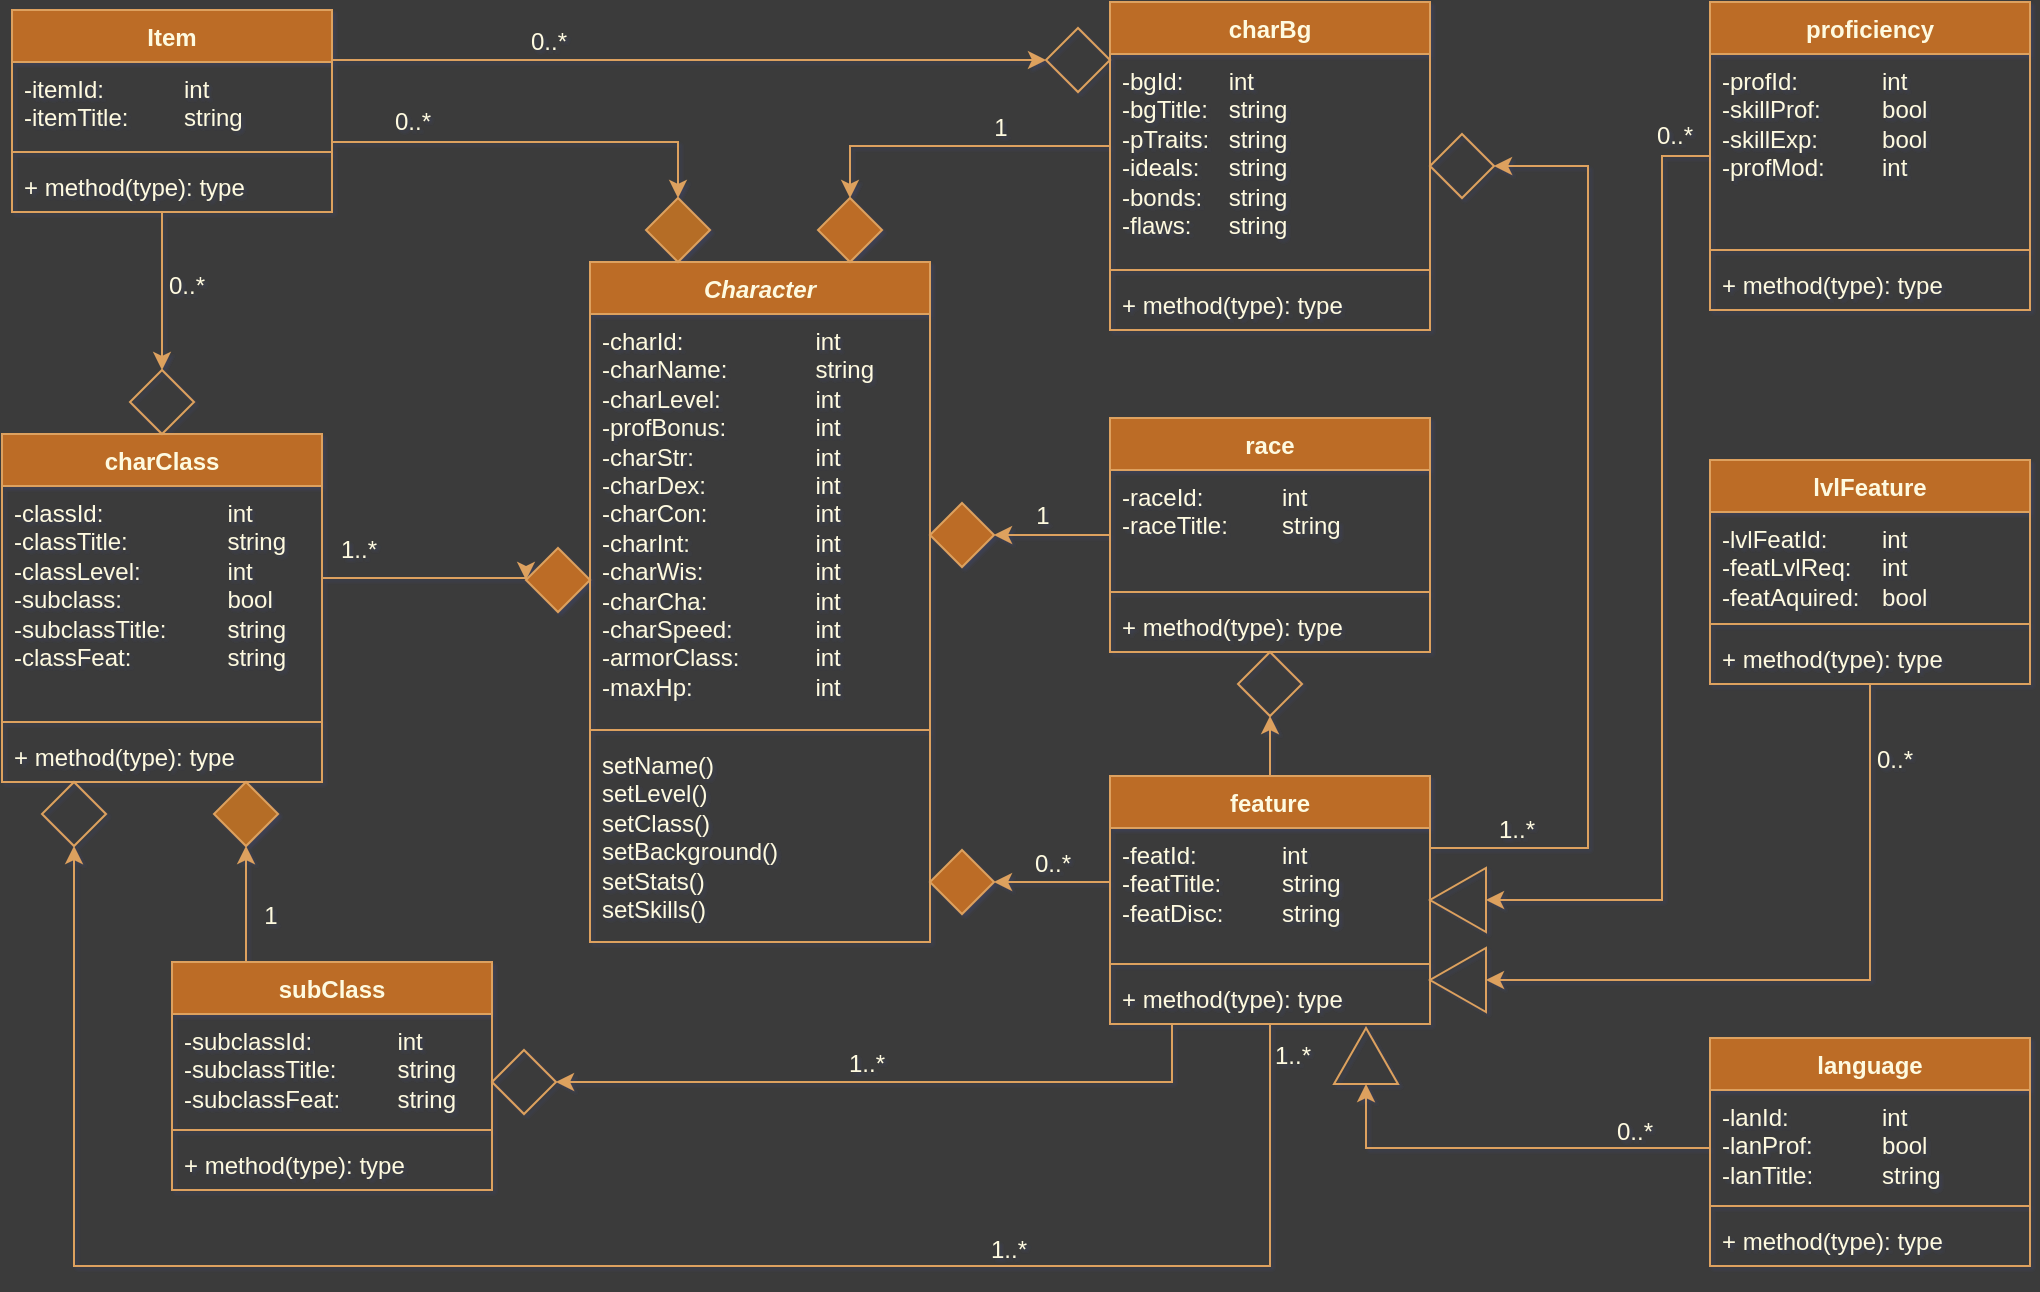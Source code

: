 <mxfile version="26.0.15">
  <diagram name="Page-1" id="5T4LR08-_2v-6wF-ndv2">
    <mxGraphModel dx="1687" dy="936" grid="0" gridSize="10" guides="1" tooltips="1" connect="1" arrows="1" fold="1" page="1" pageScale="1" pageWidth="1169" pageHeight="827" background="#3B3B3B" math="0" shadow="1">
      <root>
        <mxCell id="0" />
        <mxCell id="1" parent="0" />
        <mxCell id="wNNzniVIW1IJgF9MAe6T-1" value="&lt;i&gt;Character&lt;/i&gt;" style="swimlane;fontStyle=1;align=center;verticalAlign=top;childLayout=stackLayout;horizontal=1;startSize=26;horizontalStack=0;resizeParent=1;resizeParentMax=0;resizeLast=0;collapsible=1;marginBottom=0;whiteSpace=wrap;html=1;labelBackgroundColor=none;fillColor=#BC6C25;strokeColor=#DDA15E;fontColor=#FEFAE0;rounded=0;" parent="1" vertex="1">
          <mxGeometry x="372" y="228" width="170" height="340" as="geometry" />
        </mxCell>
        <mxCell id="wNNzniVIW1IJgF9MAe6T-2" value="&lt;div&gt;-charId: &lt;span style=&quot;white-space: pre;&quot;&gt;&#x9;&lt;/span&gt;&lt;span style=&quot;white-space: pre;&quot;&gt;&#x9;&lt;/span&gt;&lt;span style=&quot;white-space: pre;&quot;&gt;&#x9;&lt;/span&gt;int&lt;/div&gt;-charName: &lt;span style=&quot;white-space: pre;&quot;&gt;&#x9;&lt;span style=&quot;white-space: pre;&quot;&gt;&#x9;&lt;/span&gt;&lt;/span&gt;string&lt;div&gt;-charLevel: &lt;span style=&quot;white-space: pre;&quot;&gt;&#x9;&lt;span style=&quot;white-space: pre;&quot;&gt;&#x9;&lt;/span&gt;&lt;/span&gt;int&lt;/div&gt;&lt;div&gt;-profBonus: &lt;span style=&quot;white-space: pre;&quot;&gt;&#x9;&lt;/span&gt;&lt;span style=&quot;white-space: pre;&quot;&gt;&#x9;&lt;/span&gt;int&lt;/div&gt;&lt;div&gt;-charStr:&lt;span style=&quot;white-space: pre;&quot;&gt;&#x9;&lt;/span&gt;&lt;span style=&quot;white-space: pre;&quot;&gt;&#x9;&lt;/span&gt;&lt;span style=&quot;white-space: pre;&quot;&gt;&#x9;&lt;/span&gt;int&lt;/div&gt;&lt;div&gt;-charDex:&lt;span style=&quot;white-space: pre;&quot;&gt;&#x9;&lt;/span&gt;&lt;span style=&quot;white-space: pre;&quot;&gt;&#x9;&lt;/span&gt;int&lt;/div&gt;&lt;div&gt;-charCon: &lt;span style=&quot;white-space: pre;&quot;&gt;&#x9;&lt;/span&gt;&lt;span style=&quot;white-space: pre;&quot;&gt;&#x9;&lt;/span&gt;int&lt;/div&gt;&lt;div&gt;-charInt:&lt;span style=&quot;white-space: pre;&quot;&gt;&#x9;&lt;/span&gt;&lt;span style=&quot;white-space: pre;&quot;&gt;&#x9;&lt;/span&gt;&lt;span style=&quot;white-space: pre;&quot;&gt;&#x9;&lt;/span&gt;int&lt;/div&gt;&lt;div&gt;-charWis: &lt;span style=&quot;white-space: pre;&quot;&gt;&#x9;&lt;/span&gt;&lt;span style=&quot;white-space: pre;&quot;&gt;&#x9;&lt;/span&gt;int&lt;/div&gt;&lt;div&gt;-charCha: &lt;span style=&quot;white-space: pre;&quot;&gt;&#x9;&lt;span style=&quot;white-space: pre;&quot;&gt;&#x9;&lt;/span&gt;&lt;/span&gt;int&lt;/div&gt;&lt;div&gt;-charSpeed: &lt;span style=&quot;white-space: pre;&quot;&gt;&#x9;&lt;/span&gt;&lt;span style=&quot;white-space: pre;&quot;&gt;&#x9;&lt;/span&gt;int&lt;/div&gt;&lt;div&gt;-armorClass: &lt;span style=&quot;white-space: pre;&quot;&gt;&#x9;&lt;/span&gt;&lt;span style=&quot;white-space: pre;&quot;&gt;&#x9;&lt;/span&gt;int&lt;/div&gt;&lt;div&gt;-maxHp:&lt;span style=&quot;white-space: pre;&quot;&gt;&#x9;&lt;span style=&quot;white-space: pre;&quot;&gt;&#x9;&lt;/span&gt;&lt;span style=&quot;white-space: pre;&quot;&gt;&#x9;&lt;/span&gt;&lt;/span&gt;int&lt;/div&gt;&lt;div&gt;&lt;br&gt;&lt;/div&gt;" style="text;strokeColor=none;fillColor=none;align=left;verticalAlign=top;spacingLeft=4;spacingRight=4;overflow=hidden;rotatable=0;points=[[0,0.5],[1,0.5]];portConstraint=eastwest;whiteSpace=wrap;html=1;labelBackgroundColor=none;fontColor=#FEFAE0;rounded=0;" parent="wNNzniVIW1IJgF9MAe6T-1" vertex="1">
          <mxGeometry y="26" width="170" height="204" as="geometry" />
        </mxCell>
        <mxCell id="wNNzniVIW1IJgF9MAe6T-3" value="" style="line;strokeWidth=1;fillColor=none;align=left;verticalAlign=middle;spacingTop=-1;spacingLeft=3;spacingRight=3;rotatable=0;labelPosition=right;points=[];portConstraint=eastwest;strokeColor=#DDA15E;labelBackgroundColor=none;fontColor=#FEFAE0;rounded=0;" parent="wNNzniVIW1IJgF9MAe6T-1" vertex="1">
          <mxGeometry y="230" width="170" height="8" as="geometry" />
        </mxCell>
        <mxCell id="wNNzniVIW1IJgF9MAe6T-4" value="setName()&lt;div&gt;setLevel()&lt;/div&gt;&lt;div&gt;setClass()&lt;/div&gt;&lt;div&gt;setBackground()&lt;/div&gt;&lt;div&gt;setStats()&lt;/div&gt;&lt;div&gt;setSkills()&lt;/div&gt;" style="text;strokeColor=none;fillColor=none;align=left;verticalAlign=top;spacingLeft=4;spacingRight=4;overflow=hidden;rotatable=0;points=[[0,0.5],[1,0.5]];portConstraint=eastwest;whiteSpace=wrap;html=1;labelBackgroundColor=none;fontColor=#FEFAE0;rounded=0;" parent="wNNzniVIW1IJgF9MAe6T-1" vertex="1">
          <mxGeometry y="238" width="170" height="102" as="geometry" />
        </mxCell>
        <mxCell id="pwIgh78RLT45ATu5b9uP-119" style="edgeStyle=orthogonalEdgeStyle;rounded=0;orthogonalLoop=1;jettySize=auto;html=1;entryX=0.5;entryY=0;entryDx=0;entryDy=0;strokeColor=#DDA15E;fontColor=#FEFAE0;fillColor=#BC6C25;" edge="1" parent="1" source="wNNzniVIW1IJgF9MAe6T-18" target="pwIgh78RLT45ATu5b9uP-93">
          <mxGeometry relative="1" as="geometry">
            <Array as="points">
              <mxPoint x="502" y="170" />
            </Array>
          </mxGeometry>
        </mxCell>
        <mxCell id="wNNzniVIW1IJgF9MAe6T-18" value="charBg" style="swimlane;fontStyle=1;align=center;verticalAlign=top;childLayout=stackLayout;horizontal=1;startSize=26;horizontalStack=0;resizeParent=1;resizeParentMax=0;resizeLast=0;collapsible=1;marginBottom=0;whiteSpace=wrap;html=1;labelBackgroundColor=none;fillColor=#BC6C25;strokeColor=#DDA15E;fontColor=#FEFAE0;rounded=0;" parent="1" vertex="1">
          <mxGeometry x="632" y="98" width="160" height="164" as="geometry" />
        </mxCell>
        <mxCell id="wNNzniVIW1IJgF9MAe6T-19" value="-bgId:&lt;span style=&quot;white-space: pre;&quot;&gt;&#x9;&lt;/span&gt;int&lt;div&gt;-bgTitle:&lt;span style=&quot;white-space: pre;&quot;&gt;&#x9;&lt;/span&gt;string&lt;div&gt;-pTraits:&lt;span style=&quot;white-space: pre;&quot;&gt;&#x9;&lt;/span&gt;string&lt;/div&gt;&lt;div&gt;-ideals:&lt;span style=&quot;white-space: pre;&quot;&gt;&#x9;&lt;/span&gt;string&lt;/div&gt;&lt;div&gt;-bonds:&lt;span style=&quot;white-space: pre;&quot;&gt;&#x9;&lt;/span&gt;string&lt;/div&gt;&lt;div&gt;-flaws:&lt;span style=&quot;white-space: pre;&quot;&gt;&#x9;&lt;/span&gt;string&lt;/div&gt;&lt;/div&gt;" style="text;strokeColor=none;fillColor=none;align=left;verticalAlign=top;spacingLeft=4;spacingRight=4;overflow=hidden;rotatable=0;points=[[0,0.5],[1,0.5]];portConstraint=eastwest;whiteSpace=wrap;html=1;labelBackgroundColor=none;fontColor=#FEFAE0;rounded=0;" parent="wNNzniVIW1IJgF9MAe6T-18" vertex="1">
          <mxGeometry y="26" width="160" height="104" as="geometry" />
        </mxCell>
        <mxCell id="wNNzniVIW1IJgF9MAe6T-20" value="" style="line;strokeWidth=1;fillColor=none;align=left;verticalAlign=middle;spacingTop=-1;spacingLeft=3;spacingRight=3;rotatable=0;labelPosition=right;points=[];portConstraint=eastwest;strokeColor=#DDA15E;labelBackgroundColor=none;fontColor=#FEFAE0;rounded=0;" parent="wNNzniVIW1IJgF9MAe6T-18" vertex="1">
          <mxGeometry y="130" width="160" height="8" as="geometry" />
        </mxCell>
        <mxCell id="wNNzniVIW1IJgF9MAe6T-21" value="+ method(type): type" style="text;strokeColor=none;fillColor=none;align=left;verticalAlign=top;spacingLeft=4;spacingRight=4;overflow=hidden;rotatable=0;points=[[0,0.5],[1,0.5]];portConstraint=eastwest;whiteSpace=wrap;html=1;labelBackgroundColor=none;fontColor=#FEFAE0;rounded=0;" parent="wNNzniVIW1IJgF9MAe6T-18" vertex="1">
          <mxGeometry y="138" width="160" height="26" as="geometry" />
        </mxCell>
        <mxCell id="pwIgh78RLT45ATu5b9uP-134" style="edgeStyle=orthogonalEdgeStyle;rounded=0;orthogonalLoop=1;jettySize=auto;html=1;entryX=0.5;entryY=1;entryDx=0;entryDy=0;strokeColor=#DDA15E;fontColor=#FEFAE0;fillColor=#BC6C25;" edge="1" parent="1" source="wNNzniVIW1IJgF9MAe6T-35" target="pwIgh78RLT45ATu5b9uP-33">
          <mxGeometry relative="1" as="geometry">
            <Array as="points">
              <mxPoint x="200" y="544" />
              <mxPoint x="200" y="544" />
            </Array>
          </mxGeometry>
        </mxCell>
        <mxCell id="wNNzniVIW1IJgF9MAe6T-35" value="subClass" style="swimlane;fontStyle=1;align=center;verticalAlign=top;childLayout=stackLayout;horizontal=1;startSize=26;horizontalStack=0;resizeParent=1;resizeParentMax=0;resizeLast=0;collapsible=1;marginBottom=0;whiteSpace=wrap;html=1;labelBackgroundColor=none;fillColor=#BC6C25;strokeColor=#DDA15E;fontColor=#FEFAE0;rounded=0;" parent="1" vertex="1">
          <mxGeometry x="163" y="578" width="160" height="114" as="geometry" />
        </mxCell>
        <mxCell id="wNNzniVIW1IJgF9MAe6T-36" value="&lt;div&gt;-subclassId:&lt;span style=&quot;white-space: pre;&quot;&gt;&#x9;&lt;/span&gt;&lt;span style=&quot;white-space: pre;&quot;&gt;&#x9;&lt;/span&gt;int&lt;/div&gt;-subclassTitle:&lt;span style=&quot;white-space: pre;&quot;&gt;&#x9;&lt;/span&gt;&lt;span style=&quot;white-space: pre;&quot;&gt;&#x9;&lt;/span&gt;string&lt;div&gt;-subclassFeat:&lt;span style=&quot;white-space: pre;&quot;&gt;&#x9;&lt;/span&gt;&lt;span style=&quot;white-space: pre;&quot;&gt;&#x9;&lt;/span&gt;string&lt;/div&gt;" style="text;strokeColor=none;fillColor=none;align=left;verticalAlign=top;spacingLeft=4;spacingRight=4;overflow=hidden;rotatable=0;points=[[0,0.5],[1,0.5]];portConstraint=eastwest;whiteSpace=wrap;html=1;labelBackgroundColor=none;fontColor=#FEFAE0;rounded=0;" parent="wNNzniVIW1IJgF9MAe6T-35" vertex="1">
          <mxGeometry y="26" width="160" height="54" as="geometry" />
        </mxCell>
        <mxCell id="wNNzniVIW1IJgF9MAe6T-37" value="" style="line;strokeWidth=1;fillColor=none;align=left;verticalAlign=middle;spacingTop=-1;spacingLeft=3;spacingRight=3;rotatable=0;labelPosition=right;points=[];portConstraint=eastwest;strokeColor=#DDA15E;labelBackgroundColor=none;fontColor=#FEFAE0;rounded=0;" parent="wNNzniVIW1IJgF9MAe6T-35" vertex="1">
          <mxGeometry y="80" width="160" height="8" as="geometry" />
        </mxCell>
        <mxCell id="wNNzniVIW1IJgF9MAe6T-38" value="+ method(type): type" style="text;strokeColor=none;fillColor=none;align=left;verticalAlign=top;spacingLeft=4;spacingRight=4;overflow=hidden;rotatable=0;points=[[0,0.5],[1,0.5]];portConstraint=eastwest;whiteSpace=wrap;html=1;labelBackgroundColor=none;fontColor=#FEFAE0;rounded=0;" parent="wNNzniVIW1IJgF9MAe6T-35" vertex="1">
          <mxGeometry y="88" width="160" height="26" as="geometry" />
        </mxCell>
        <mxCell id="pwIgh78RLT45ATu5b9uP-153" style="edgeStyle=orthogonalEdgeStyle;rounded=0;orthogonalLoop=1;jettySize=auto;html=1;strokeColor=#DDA15E;fontColor=#FEFAE0;fillColor=#BC6C25;" edge="1" parent="1" source="wNNzniVIW1IJgF9MAe6T-58" target="pwIgh78RLT45ATu5b9uP-152">
          <mxGeometry relative="1" as="geometry">
            <Array as="points">
              <mxPoint x="760" y="671" />
            </Array>
          </mxGeometry>
        </mxCell>
        <mxCell id="wNNzniVIW1IJgF9MAe6T-58" value="language" style="swimlane;fontStyle=1;align=center;verticalAlign=top;childLayout=stackLayout;horizontal=1;startSize=26;horizontalStack=0;resizeParent=1;resizeParentMax=0;resizeLast=0;collapsible=1;marginBottom=0;whiteSpace=wrap;html=1;labelBackgroundColor=none;fillColor=#BC6C25;strokeColor=#DDA15E;fontColor=#FEFAE0;rounded=0;" parent="1" vertex="1">
          <mxGeometry x="932" y="616" width="160" height="114" as="geometry" />
        </mxCell>
        <mxCell id="wNNzniVIW1IJgF9MAe6T-59" value="-lanId:&lt;span style=&quot;white-space: pre;&quot;&gt;&#x9;&lt;/span&gt;&lt;span style=&quot;white-space: pre;&quot;&gt;&#x9;&lt;/span&gt;int&lt;div&gt;-lanProf:&lt;span style=&quot;white-space: pre;&quot;&gt;&#x9;&lt;/span&gt;&lt;span style=&quot;white-space: pre;&quot;&gt;&#x9;&lt;/span&gt;bool&lt;/div&gt;&lt;div&gt;&lt;div&gt;-lanTitle:&lt;span style=&quot;white-space: pre;&quot;&gt;&#x9;&lt;/span&gt;&lt;span style=&quot;white-space: pre;&quot;&gt;&#x9;&lt;/span&gt;string&lt;/div&gt;&lt;/div&gt;" style="text;strokeColor=none;fillColor=none;align=left;verticalAlign=top;spacingLeft=4;spacingRight=4;overflow=hidden;rotatable=0;points=[[0,0.5],[1,0.5]];portConstraint=eastwest;whiteSpace=wrap;html=1;labelBackgroundColor=none;fontColor=#FEFAE0;rounded=0;" parent="wNNzniVIW1IJgF9MAe6T-58" vertex="1">
          <mxGeometry y="26" width="160" height="54" as="geometry" />
        </mxCell>
        <mxCell id="wNNzniVIW1IJgF9MAe6T-60" value="" style="line;strokeWidth=1;fillColor=none;align=left;verticalAlign=middle;spacingTop=-1;spacingLeft=3;spacingRight=3;rotatable=0;labelPosition=right;points=[];portConstraint=eastwest;strokeColor=#DDA15E;labelBackgroundColor=none;fontColor=#FEFAE0;rounded=0;" parent="wNNzniVIW1IJgF9MAe6T-58" vertex="1">
          <mxGeometry y="80" width="160" height="8" as="geometry" />
        </mxCell>
        <mxCell id="wNNzniVIW1IJgF9MAe6T-61" value="+ method(type): type" style="text;strokeColor=none;fillColor=none;align=left;verticalAlign=top;spacingLeft=4;spacingRight=4;overflow=hidden;rotatable=0;points=[[0,0.5],[1,0.5]];portConstraint=eastwest;whiteSpace=wrap;html=1;labelBackgroundColor=none;fontColor=#FEFAE0;rounded=0;" parent="wNNzniVIW1IJgF9MAe6T-58" vertex="1">
          <mxGeometry y="88" width="160" height="26" as="geometry" />
        </mxCell>
        <mxCell id="pwIgh78RLT45ATu5b9uP-133" style="edgeStyle=orthogonalEdgeStyle;rounded=0;orthogonalLoop=1;jettySize=auto;html=1;entryX=0;entryY=0.5;entryDx=0;entryDy=0;strokeColor=#DDA15E;fontColor=#FEFAE0;fillColor=#BC6C25;" edge="1" parent="1" source="wNNzniVIW1IJgF9MAe6T-67" target="pwIgh78RLT45ATu5b9uP-132">
          <mxGeometry relative="1" as="geometry">
            <Array as="points">
              <mxPoint x="908" y="175" />
              <mxPoint x="908" y="547" />
            </Array>
          </mxGeometry>
        </mxCell>
        <mxCell id="wNNzniVIW1IJgF9MAe6T-67" value="proficiency" style="swimlane;fontStyle=1;align=center;verticalAlign=top;childLayout=stackLayout;horizontal=1;startSize=26;horizontalStack=0;resizeParent=1;resizeParentMax=0;resizeLast=0;collapsible=1;marginBottom=0;whiteSpace=wrap;html=1;labelBackgroundColor=none;fillColor=#BC6C25;strokeColor=#DDA15E;fontColor=#FEFAE0;rounded=0;" parent="1" vertex="1">
          <mxGeometry x="932" y="98" width="160" height="154" as="geometry" />
        </mxCell>
        <mxCell id="wNNzniVIW1IJgF9MAe6T-68" value="-profId:&lt;span style=&quot;white-space: pre;&quot;&gt;&#x9;&lt;/span&gt;&lt;span style=&quot;white-space: pre;&quot;&gt;&#x9;&lt;/span&gt;int&lt;div&gt;-skillProf:&lt;span style=&quot;white-space: pre;&quot;&gt;&#x9;&lt;/span&gt;&lt;span style=&quot;white-space: pre;&quot;&gt;&#x9;&lt;/span&gt;bool&lt;/div&gt;&lt;div&gt;-skillExp:&lt;span style=&quot;white-space: pre;&quot;&gt;&#x9;&lt;/span&gt;&lt;span style=&quot;white-space: pre;&quot;&gt;&#x9;&lt;/span&gt;bool&lt;div&gt;-profMod:&lt;span style=&quot;white-space: pre;&quot;&gt;&#x9;&lt;/span&gt;&lt;span style=&quot;white-space: pre;&quot;&gt;&#x9;&lt;/span&gt;int&lt;/div&gt;&lt;/div&gt;" style="text;strokeColor=none;fillColor=none;align=left;verticalAlign=top;spacingLeft=4;spacingRight=4;overflow=hidden;rotatable=0;points=[[0,0.5],[1,0.5]];portConstraint=eastwest;whiteSpace=wrap;html=1;labelBackgroundColor=none;fontColor=#FEFAE0;rounded=0;" parent="wNNzniVIW1IJgF9MAe6T-67" vertex="1">
          <mxGeometry y="26" width="160" height="94" as="geometry" />
        </mxCell>
        <mxCell id="wNNzniVIW1IJgF9MAe6T-69" value="" style="line;strokeWidth=1;fillColor=none;align=left;verticalAlign=middle;spacingTop=-1;spacingLeft=3;spacingRight=3;rotatable=0;labelPosition=right;points=[];portConstraint=eastwest;strokeColor=#DDA15E;labelBackgroundColor=none;fontColor=#FEFAE0;rounded=0;" parent="wNNzniVIW1IJgF9MAe6T-67" vertex="1">
          <mxGeometry y="120" width="160" height="8" as="geometry" />
        </mxCell>
        <mxCell id="wNNzniVIW1IJgF9MAe6T-70" value="+ method(type): type" style="text;strokeColor=none;fillColor=none;align=left;verticalAlign=top;spacingLeft=4;spacingRight=4;overflow=hidden;rotatable=0;points=[[0,0.5],[1,0.5]];portConstraint=eastwest;whiteSpace=wrap;html=1;labelBackgroundColor=none;fontColor=#FEFAE0;rounded=0;" parent="wNNzniVIW1IJgF9MAe6T-67" vertex="1">
          <mxGeometry y="128" width="160" height="26" as="geometry" />
        </mxCell>
        <mxCell id="pwIgh78RLT45ATu5b9uP-86" style="edgeStyle=orthogonalEdgeStyle;rounded=0;orthogonalLoop=1;jettySize=auto;html=1;entryX=1;entryY=0.5;entryDx=0;entryDy=0;strokeColor=#DDA15E;fontColor=#FEFAE0;fillColor=#BC6C25;" edge="1" parent="1" source="wNNzniVIW1IJgF9MAe6T-80" target="pwIgh78RLT45ATu5b9uP-85">
          <mxGeometry relative="1" as="geometry">
            <Array as="points">
              <mxPoint x="871" y="521" />
              <mxPoint x="871" y="180" />
            </Array>
          </mxGeometry>
        </mxCell>
        <mxCell id="pwIgh78RLT45ATu5b9uP-136" style="edgeStyle=orthogonalEdgeStyle;rounded=0;orthogonalLoop=1;jettySize=auto;html=1;entryX=0.5;entryY=1;entryDx=0;entryDy=0;strokeColor=#DDA15E;fontColor=#FEFAE0;fillColor=#BC6C25;" edge="1" parent="1" source="wNNzniVIW1IJgF9MAe6T-80" target="pwIgh78RLT45ATu5b9uP-37">
          <mxGeometry relative="1" as="geometry">
            <Array as="points">
              <mxPoint x="712" y="730" />
              <mxPoint x="114" y="730" />
            </Array>
          </mxGeometry>
        </mxCell>
        <mxCell id="pwIgh78RLT45ATu5b9uP-148" style="edgeStyle=orthogonalEdgeStyle;rounded=0;orthogonalLoop=1;jettySize=auto;html=1;entryX=0.5;entryY=1;entryDx=0;entryDy=0;strokeColor=#DDA15E;fontColor=#FEFAE0;fillColor=#BC6C25;" edge="1" parent="1" source="wNNzniVIW1IJgF9MAe6T-80" target="pwIgh78RLT45ATu5b9uP-91">
          <mxGeometry relative="1" as="geometry" />
        </mxCell>
        <mxCell id="pwIgh78RLT45ATu5b9uP-150" style="edgeStyle=orthogonalEdgeStyle;rounded=0;orthogonalLoop=1;jettySize=auto;html=1;entryX=1;entryY=0.5;entryDx=0;entryDy=0;strokeColor=#DDA15E;fontColor=#FEFAE0;fillColor=#BC6C25;" edge="1" parent="1" source="wNNzniVIW1IJgF9MAe6T-80" target="pwIgh78RLT45ATu5b9uP-113">
          <mxGeometry relative="1" as="geometry">
            <Array as="points">
              <mxPoint x="663" y="638" />
            </Array>
          </mxGeometry>
        </mxCell>
        <mxCell id="pwIgh78RLT45ATu5b9uP-151" style="edgeStyle=orthogonalEdgeStyle;rounded=0;orthogonalLoop=1;jettySize=auto;html=1;entryX=1;entryY=0.5;entryDx=0;entryDy=0;strokeColor=#DDA15E;fontColor=#FEFAE0;fillColor=#BC6C25;" edge="1" parent="1" source="wNNzniVIW1IJgF9MAe6T-80" target="pwIgh78RLT45ATu5b9uP-142">
          <mxGeometry relative="1" as="geometry">
            <Array as="points">
              <mxPoint x="619" y="538" />
              <mxPoint x="619" y="538" />
            </Array>
          </mxGeometry>
        </mxCell>
        <mxCell id="wNNzniVIW1IJgF9MAe6T-80" value="feature" style="swimlane;fontStyle=1;align=center;verticalAlign=top;childLayout=stackLayout;horizontal=1;startSize=26;horizontalStack=0;resizeParent=1;resizeParentMax=0;resizeLast=0;collapsible=1;marginBottom=0;whiteSpace=wrap;html=1;labelBackgroundColor=none;fillColor=#BC6C25;strokeColor=#DDA15E;fontColor=#FEFAE0;rounded=0;" parent="1" vertex="1">
          <mxGeometry x="632" y="485" width="160" height="124" as="geometry" />
        </mxCell>
        <mxCell id="wNNzniVIW1IJgF9MAe6T-81" value="-featId:&lt;span style=&quot;white-space: pre;&quot;&gt;&#x9;&lt;/span&gt;&lt;span style=&quot;white-space: pre;&quot;&gt;&#x9;&lt;/span&gt;int&lt;div&gt;-featTitle:&lt;span style=&quot;white-space: pre;&quot;&gt;&#x9;&lt;/span&gt;&lt;span style=&quot;white-space: pre;&quot;&gt;&#x9;&lt;/span&gt;string&lt;/div&gt;&lt;div&gt;-featDisc:&lt;span style=&quot;white-space: pre;&quot;&gt;&#x9;&lt;/span&gt;&lt;span style=&quot;white-space: pre;&quot;&gt;&#x9;&lt;/span&gt;string&lt;/div&gt;" style="text;strokeColor=none;fillColor=none;align=left;verticalAlign=top;spacingLeft=4;spacingRight=4;overflow=hidden;rotatable=0;points=[[0,0.5],[1,0.5]];portConstraint=eastwest;whiteSpace=wrap;html=1;labelBackgroundColor=none;fontColor=#FEFAE0;rounded=0;" parent="wNNzniVIW1IJgF9MAe6T-80" vertex="1">
          <mxGeometry y="26" width="160" height="64" as="geometry" />
        </mxCell>
        <mxCell id="wNNzniVIW1IJgF9MAe6T-82" value="" style="line;strokeWidth=1;fillColor=none;align=left;verticalAlign=middle;spacingTop=-1;spacingLeft=3;spacingRight=3;rotatable=0;labelPosition=right;points=[];portConstraint=eastwest;strokeColor=#DDA15E;labelBackgroundColor=none;fontColor=#FEFAE0;rounded=0;" parent="wNNzniVIW1IJgF9MAe6T-80" vertex="1">
          <mxGeometry y="90" width="160" height="8" as="geometry" />
        </mxCell>
        <mxCell id="wNNzniVIW1IJgF9MAe6T-83" value="+ method(type): type" style="text;strokeColor=none;fillColor=none;align=left;verticalAlign=top;spacingLeft=4;spacingRight=4;overflow=hidden;rotatable=0;points=[[0,0.5],[1,0.5]];portConstraint=eastwest;whiteSpace=wrap;html=1;labelBackgroundColor=none;fontColor=#FEFAE0;rounded=0;" parent="wNNzniVIW1IJgF9MAe6T-80" vertex="1">
          <mxGeometry y="98" width="160" height="26" as="geometry" />
        </mxCell>
        <mxCell id="pwIgh78RLT45ATu5b9uP-147" style="edgeStyle=orthogonalEdgeStyle;rounded=0;orthogonalLoop=1;jettySize=auto;html=1;entryX=0;entryY=0.5;entryDx=0;entryDy=0;strokeColor=#DDA15E;fontColor=#FEFAE0;fillColor=#BC6C25;" edge="1" parent="1" source="wNNzniVIW1IJgF9MAe6T-84" target="pwIgh78RLT45ATu5b9uP-146">
          <mxGeometry relative="1" as="geometry">
            <Array as="points">
              <mxPoint x="1012" y="587" />
            </Array>
          </mxGeometry>
        </mxCell>
        <mxCell id="wNNzniVIW1IJgF9MAe6T-84" value="lvl&lt;span style=&quot;background-color: transparent; color: light-dark(rgb(254, 250, 224), rgb(27, 24, 1));&quot;&gt;Feature&lt;/span&gt;" style="swimlane;fontStyle=1;align=center;verticalAlign=top;childLayout=stackLayout;horizontal=1;startSize=26;horizontalStack=0;resizeParent=1;resizeParentMax=0;resizeLast=0;collapsible=1;marginBottom=0;whiteSpace=wrap;html=1;labelBackgroundColor=none;fillColor=#BC6C25;strokeColor=#DDA15E;fontColor=#FEFAE0;rounded=0;" parent="1" vertex="1">
          <mxGeometry x="932" y="327" width="160" height="112" as="geometry" />
        </mxCell>
        <mxCell id="wNNzniVIW1IJgF9MAe6T-85" value="&lt;div&gt;-lvlFeatId:&lt;span style=&quot;white-space: pre;&quot;&gt;&#x9;&lt;/span&gt;int&lt;/div&gt;&lt;div&gt;-featLvlReq:&lt;span style=&quot;white-space: pre;&quot;&gt;&#x9;&lt;/span&gt;int&lt;/div&gt;&lt;div&gt;-featAquired:&lt;span style=&quot;white-space: pre;&quot;&gt;&#x9;&lt;/span&gt;bool&lt;/div&gt;&lt;div&gt;&lt;br&gt;&lt;/div&gt;" style="text;strokeColor=none;fillColor=none;align=left;verticalAlign=top;spacingLeft=4;spacingRight=4;overflow=hidden;rotatable=0;points=[[0,0.5],[1,0.5]];portConstraint=eastwest;whiteSpace=wrap;html=1;labelBackgroundColor=none;fontColor=#FEFAE0;rounded=0;" parent="wNNzniVIW1IJgF9MAe6T-84" vertex="1">
          <mxGeometry y="26" width="160" height="52" as="geometry" />
        </mxCell>
        <mxCell id="wNNzniVIW1IJgF9MAe6T-86" value="" style="line;strokeWidth=1;fillColor=none;align=left;verticalAlign=middle;spacingTop=-1;spacingLeft=3;spacingRight=3;rotatable=0;labelPosition=right;points=[];portConstraint=eastwest;strokeColor=#DDA15E;labelBackgroundColor=none;fontColor=#FEFAE0;rounded=0;" parent="wNNzniVIW1IJgF9MAe6T-84" vertex="1">
          <mxGeometry y="78" width="160" height="8" as="geometry" />
        </mxCell>
        <mxCell id="wNNzniVIW1IJgF9MAe6T-87" value="+ method(type): type" style="text;strokeColor=none;fillColor=none;align=left;verticalAlign=top;spacingLeft=4;spacingRight=4;overflow=hidden;rotatable=0;points=[[0,0.5],[1,0.5]];portConstraint=eastwest;whiteSpace=wrap;html=1;labelBackgroundColor=none;fontColor=#FEFAE0;rounded=0;" parent="wNNzniVIW1IJgF9MAe6T-84" vertex="1">
          <mxGeometry y="86" width="160" height="26" as="geometry" />
        </mxCell>
        <mxCell id="pwIgh78RLT45ATu5b9uP-149" style="edgeStyle=orthogonalEdgeStyle;rounded=0;orthogonalLoop=1;jettySize=auto;html=1;entryX=1;entryY=0.5;entryDx=0;entryDy=0;strokeColor=#DDA15E;fontColor=#FEFAE0;fillColor=#BC6C25;" edge="1" parent="1" source="wNNzniVIW1IJgF9MAe6T-158" target="pwIgh78RLT45ATu5b9uP-12">
          <mxGeometry relative="1" as="geometry" />
        </mxCell>
        <mxCell id="wNNzniVIW1IJgF9MAe6T-158" value="race" style="swimlane;fontStyle=1;align=center;verticalAlign=top;childLayout=stackLayout;horizontal=1;startSize=26;horizontalStack=0;resizeParent=1;resizeParentMax=0;resizeLast=0;collapsible=1;marginBottom=0;whiteSpace=wrap;html=1;labelBackgroundColor=none;fillColor=#BC6C25;strokeColor=#DDA15E;fontColor=#FEFAE0;" parent="1" vertex="1">
          <mxGeometry x="632" y="306" width="160" height="117" as="geometry" />
        </mxCell>
        <mxCell id="wNNzniVIW1IJgF9MAe6T-159" value="-raceId:&lt;span style=&quot;white-space: pre;&quot;&gt;&#x9;&lt;/span&gt;&lt;span style=&quot;white-space: pre;&quot;&gt;&#x9;&lt;/span&gt;int&lt;div&gt;-raceTitle:&lt;span style=&quot;white-space: pre;&quot;&gt;&#x9;&lt;/span&gt;string&lt;/div&gt;" style="text;strokeColor=none;fillColor=none;align=left;verticalAlign=top;spacingLeft=4;spacingRight=4;overflow=hidden;rotatable=0;points=[[0,0.5],[1,0.5]];portConstraint=eastwest;whiteSpace=wrap;html=1;labelBackgroundColor=none;fontColor=#FEFAE0;" parent="wNNzniVIW1IJgF9MAe6T-158" vertex="1">
          <mxGeometry y="26" width="160" height="57" as="geometry" />
        </mxCell>
        <mxCell id="wNNzniVIW1IJgF9MAe6T-160" value="" style="line;strokeWidth=1;fillColor=none;align=left;verticalAlign=middle;spacingTop=-1;spacingLeft=3;spacingRight=3;rotatable=0;labelPosition=right;points=[];portConstraint=eastwest;strokeColor=#DDA15E;labelBackgroundColor=none;fontColor=#FEFAE0;" parent="wNNzniVIW1IJgF9MAe6T-158" vertex="1">
          <mxGeometry y="83" width="160" height="8" as="geometry" />
        </mxCell>
        <mxCell id="wNNzniVIW1IJgF9MAe6T-161" value="+ method(type): type" style="text;strokeColor=none;fillColor=none;align=left;verticalAlign=top;spacingLeft=4;spacingRight=4;overflow=hidden;rotatable=0;points=[[0,0.5],[1,0.5]];portConstraint=eastwest;whiteSpace=wrap;html=1;labelBackgroundColor=none;fontColor=#FEFAE0;" parent="wNNzniVIW1IJgF9MAe6T-158" vertex="1">
          <mxGeometry y="91" width="160" height="26" as="geometry" />
        </mxCell>
        <mxCell id="pwIgh78RLT45ATu5b9uP-131" style="edgeStyle=orthogonalEdgeStyle;rounded=0;orthogonalLoop=1;jettySize=auto;html=1;entryX=0;entryY=0.5;entryDx=0;entryDy=0;strokeColor=#DDA15E;fontColor=#FEFAE0;fillColor=#BC6C25;" edge="1" parent="1" source="wNNzniVIW1IJgF9MAe6T-170" target="pwIgh78RLT45ATu5b9uP-107">
          <mxGeometry relative="1" as="geometry">
            <Array as="points">
              <mxPoint x="311" y="127" />
              <mxPoint x="311" y="127" />
            </Array>
          </mxGeometry>
        </mxCell>
        <mxCell id="pwIgh78RLT45ATu5b9uP-135" style="edgeStyle=orthogonalEdgeStyle;rounded=0;orthogonalLoop=1;jettySize=auto;html=1;entryX=0.5;entryY=0;entryDx=0;entryDy=0;strokeColor=#DDA15E;fontColor=#FEFAE0;fillColor=#BC6C25;" edge="1" parent="1" source="wNNzniVIW1IJgF9MAe6T-170" target="pwIgh78RLT45ATu5b9uP-96">
          <mxGeometry relative="1" as="geometry">
            <Array as="points">
              <mxPoint x="158" y="214" />
              <mxPoint x="158" y="214" />
            </Array>
          </mxGeometry>
        </mxCell>
        <mxCell id="pwIgh78RLT45ATu5b9uP-141" style="edgeStyle=orthogonalEdgeStyle;rounded=0;orthogonalLoop=1;jettySize=auto;html=1;entryX=0.5;entryY=0;entryDx=0;entryDy=0;strokeColor=#DDA15E;fontColor=#FEFAE0;fillColor=#BC6C25;" edge="1" parent="1" source="wNNzniVIW1IJgF9MAe6T-170" target="pwIgh78RLT45ATu5b9uP-140">
          <mxGeometry relative="1" as="geometry">
            <Array as="points">
              <mxPoint x="416" y="168" />
            </Array>
          </mxGeometry>
        </mxCell>
        <mxCell id="wNNzniVIW1IJgF9MAe6T-170" value="Item" style="swimlane;fontStyle=1;align=center;verticalAlign=top;childLayout=stackLayout;horizontal=1;startSize=26;horizontalStack=0;resizeParent=1;resizeParentMax=0;resizeLast=0;collapsible=1;marginBottom=0;whiteSpace=wrap;html=1;strokeColor=#DDA15E;fontColor=#FEFAE0;fillColor=#BC6C25;labelBackgroundColor=none;" parent="1" vertex="1">
          <mxGeometry x="83" y="102" width="160" height="101" as="geometry" />
        </mxCell>
        <mxCell id="wNNzniVIW1IJgF9MAe6T-171" value="-itemId:&lt;span style=&quot;white-space: pre;&quot;&gt;&#x9;&lt;/span&gt;&lt;span style=&quot;white-space: pre;&quot;&gt;&#x9;&lt;/span&gt;int&lt;div&gt;-itemTitle:&lt;span style=&quot;white-space: pre;&quot;&gt;&#x9;&lt;/span&gt;string&lt;/div&gt;" style="text;strokeColor=none;fillColor=none;align=left;verticalAlign=top;spacingLeft=4;spacingRight=4;overflow=hidden;rotatable=0;points=[[0,0.5],[1,0.5]];portConstraint=eastwest;whiteSpace=wrap;html=1;fontColor=#FEFAE0;labelBackgroundColor=none;" parent="wNNzniVIW1IJgF9MAe6T-170" vertex="1">
          <mxGeometry y="26" width="160" height="41" as="geometry" />
        </mxCell>
        <mxCell id="wNNzniVIW1IJgF9MAe6T-172" value="" style="line;strokeWidth=1;fillColor=none;align=left;verticalAlign=middle;spacingTop=-1;spacingLeft=3;spacingRight=3;rotatable=0;labelPosition=right;points=[];portConstraint=eastwest;strokeColor=#DDA15E;fontColor=#FEFAE0;labelBackgroundColor=none;" parent="wNNzniVIW1IJgF9MAe6T-170" vertex="1">
          <mxGeometry y="67" width="160" height="8" as="geometry" />
        </mxCell>
        <mxCell id="wNNzniVIW1IJgF9MAe6T-173" value="+ method(type): type" style="text;strokeColor=none;fillColor=none;align=left;verticalAlign=top;spacingLeft=4;spacingRight=4;overflow=hidden;rotatable=0;points=[[0,0.5],[1,0.5]];portConstraint=eastwest;whiteSpace=wrap;html=1;fontColor=#FEFAE0;labelBackgroundColor=none;" parent="wNNzniVIW1IJgF9MAe6T-170" vertex="1">
          <mxGeometry y="75" width="160" height="26" as="geometry" />
        </mxCell>
        <mxCell id="pwIgh78RLT45ATu5b9uP-12" value="" style="rhombus;whiteSpace=wrap;html=1;verticalAlign=top;fillColor=#BC6C25;strokeColor=#DDA15E;fontColor=#FEFAE0;fontStyle=1;startSize=26;labelBackgroundColor=none;rounded=0;" vertex="1" parent="1">
          <mxGeometry x="542" y="348.5" width="32" height="32" as="geometry" />
        </mxCell>
        <mxCell id="pwIgh78RLT45ATu5b9uP-128" style="edgeStyle=orthogonalEdgeStyle;rounded=0;orthogonalLoop=1;jettySize=auto;html=1;entryX=0;entryY=0.5;entryDx=0;entryDy=0;strokeColor=#DDA15E;fontColor=#FEFAE0;fillColor=#BC6C25;" edge="1" parent="1" source="wNNzniVIW1IJgF9MAe6T-10" target="pwIgh78RLT45ATu5b9uP-127">
          <mxGeometry relative="1" as="geometry">
            <Array as="points">
              <mxPoint x="283" y="386" />
              <mxPoint x="283" y="386" />
            </Array>
          </mxGeometry>
        </mxCell>
        <mxCell id="wNNzniVIW1IJgF9MAe6T-10" value="charClass" style="swimlane;fontStyle=1;align=center;verticalAlign=top;childLayout=stackLayout;horizontal=1;startSize=26;horizontalStack=0;resizeParent=1;resizeParentMax=0;resizeLast=0;collapsible=1;marginBottom=0;whiteSpace=wrap;html=1;labelBackgroundColor=none;fillColor=#BC6C25;strokeColor=#DDA15E;fontColor=#FEFAE0;rounded=0;" parent="1" vertex="1">
          <mxGeometry x="78" y="314" width="160" height="174" as="geometry" />
        </mxCell>
        <mxCell id="wNNzniVIW1IJgF9MAe6T-11" value="&lt;div&gt;-classId:&lt;span style=&quot;white-space: pre;&quot;&gt;&#x9;&lt;/span&gt;&lt;span style=&quot;white-space: pre;&quot;&gt;&#x9;&lt;/span&gt;&lt;span style=&quot;white-space: pre;&quot;&gt;&#x9;&lt;/span&gt;int&lt;/div&gt;-classTitle:&lt;span style=&quot;white-space: pre;&quot;&gt;&#x9;&lt;/span&gt;&lt;span style=&quot;white-space: pre;&quot;&gt;&#x9;&lt;/span&gt;string&lt;div&gt;-classLevel:&lt;span style=&quot;white-space: pre;&quot;&gt;&#x9;&lt;/span&gt;&lt;span style=&quot;white-space: pre;&quot;&gt;&#x9;&lt;/span&gt;int&lt;/div&gt;&lt;div&gt;-subclass:&lt;span style=&quot;white-space: pre;&quot;&gt;&#x9;&lt;/span&gt;&lt;span style=&quot;white-space: pre;&quot;&gt;&#x9;&lt;/span&gt;bool&lt;br&gt;&lt;div&gt;-subclassTitle:&lt;span style=&quot;white-space: pre;&quot;&gt;&#x9;&lt;span style=&quot;white-space: pre;&quot;&gt;&#x9;&lt;/span&gt;&lt;/span&gt;string&lt;/div&gt;&lt;/div&gt;&lt;div&gt;-classFeat:&lt;span style=&quot;white-space: pre;&quot;&gt;&#x9;&lt;/span&gt;&lt;span style=&quot;white-space: pre;&quot;&gt;&#x9;&lt;/span&gt;string&lt;/div&gt;" style="text;strokeColor=none;fillColor=none;align=left;verticalAlign=top;spacingLeft=4;spacingRight=4;overflow=hidden;rotatable=0;points=[[0,0.5],[1,0.5]];portConstraint=eastwest;whiteSpace=wrap;html=1;labelBackgroundColor=none;fontColor=#FEFAE0;rounded=0;" parent="wNNzniVIW1IJgF9MAe6T-10" vertex="1">
          <mxGeometry y="26" width="160" height="114" as="geometry" />
        </mxCell>
        <mxCell id="wNNzniVIW1IJgF9MAe6T-12" value="" style="line;strokeWidth=1;fillColor=none;align=left;verticalAlign=middle;spacingTop=-1;spacingLeft=3;spacingRight=3;rotatable=0;labelPosition=right;points=[];portConstraint=eastwest;strokeColor=#DDA15E;labelBackgroundColor=none;fontColor=#FEFAE0;rounded=0;" parent="wNNzniVIW1IJgF9MAe6T-10" vertex="1">
          <mxGeometry y="140" width="160" height="8" as="geometry" />
        </mxCell>
        <mxCell id="wNNzniVIW1IJgF9MAe6T-13" value="+ method(type): type" style="text;strokeColor=none;fillColor=none;align=left;verticalAlign=top;spacingLeft=4;spacingRight=4;overflow=hidden;rotatable=0;points=[[0,0.5],[1,0.5]];portConstraint=eastwest;whiteSpace=wrap;html=1;labelBackgroundColor=none;fontColor=#FEFAE0;rounded=0;" parent="wNNzniVIW1IJgF9MAe6T-10" vertex="1">
          <mxGeometry y="148" width="160" height="26" as="geometry" />
        </mxCell>
        <mxCell id="pwIgh78RLT45ATu5b9uP-33" value="" style="rhombus;whiteSpace=wrap;html=1;verticalAlign=top;fillColor=light-dark(#b56d26, #ededed);strokeColor=#DDA15E;fontColor=#FEFAE0;fontStyle=1;startSize=26;labelBackgroundColor=none;rounded=0;" vertex="1" parent="1">
          <mxGeometry x="184" y="488" width="32" height="32" as="geometry" />
        </mxCell>
        <mxCell id="pwIgh78RLT45ATu5b9uP-37" value="" style="rhombus;whiteSpace=wrap;html=1;verticalAlign=top;fillColor=none;strokeColor=#DDA15E;fontColor=#FEFAE0;fontStyle=1;startSize=26;labelBackgroundColor=none;rounded=0;" vertex="1" parent="1">
          <mxGeometry x="98" y="488" width="32" height="32" as="geometry" />
        </mxCell>
        <mxCell id="pwIgh78RLT45ATu5b9uP-85" value="" style="rhombus;whiteSpace=wrap;html=1;verticalAlign=top;fillColor=none;strokeColor=#DDA15E;fontColor=#FEFAE0;fontStyle=1;startSize=26;labelBackgroundColor=none;rounded=0;" vertex="1" parent="1">
          <mxGeometry x="792" y="164" width="32" height="32" as="geometry" />
        </mxCell>
        <mxCell id="pwIgh78RLT45ATu5b9uP-91" value="" style="rhombus;whiteSpace=wrap;html=1;verticalAlign=top;fillColor=none;strokeColor=#DDA15E;fontColor=#FEFAE0;fontStyle=1;startSize=26;labelBackgroundColor=none;rounded=0;" vertex="1" parent="1">
          <mxGeometry x="696" y="423" width="32" height="32" as="geometry" />
        </mxCell>
        <mxCell id="pwIgh78RLT45ATu5b9uP-93" value="" style="rhombus;whiteSpace=wrap;html=1;verticalAlign=top;fillColor=#BC6C25;strokeColor=#DDA15E;fontColor=#FEFAE0;fontStyle=1;startSize=26;labelBackgroundColor=none;rounded=0;" vertex="1" parent="1">
          <mxGeometry x="486" y="196" width="32" height="32" as="geometry" />
        </mxCell>
        <mxCell id="pwIgh78RLT45ATu5b9uP-96" value="" style="rhombus;whiteSpace=wrap;html=1;verticalAlign=top;fillColor=none;strokeColor=#DDA15E;fontColor=#FEFAE0;fontStyle=1;startSize=26;labelBackgroundColor=none;rounded=0;" vertex="1" parent="1">
          <mxGeometry x="142" y="282" width="32" height="32" as="geometry" />
        </mxCell>
        <mxCell id="pwIgh78RLT45ATu5b9uP-107" value="" style="rhombus;whiteSpace=wrap;html=1;verticalAlign=top;fillColor=none;strokeColor=#DDA15E;fontColor=#FEFAE0;fontStyle=1;startSize=26;labelBackgroundColor=none;rounded=0;" vertex="1" parent="1">
          <mxGeometry x="600" y="111" width="32" height="32" as="geometry" />
        </mxCell>
        <mxCell id="pwIgh78RLT45ATu5b9uP-113" value="" style="rhombus;whiteSpace=wrap;html=1;verticalAlign=top;fillColor=none;strokeColor=#DDA15E;fontColor=#FEFAE0;fontStyle=1;startSize=26;labelBackgroundColor=none;rounded=0;" vertex="1" parent="1">
          <mxGeometry x="323" y="622" width="32" height="32" as="geometry" />
        </mxCell>
        <mxCell id="pwIgh78RLT45ATu5b9uP-127" value="" style="rhombus;whiteSpace=wrap;html=1;verticalAlign=top;fillColor=#BC6C25;strokeColor=#DDA15E;fontColor=#FEFAE0;fontStyle=1;startSize=26;labelBackgroundColor=none;rounded=0;" vertex="1" parent="1">
          <mxGeometry x="340" y="371" width="32" height="32" as="geometry" />
        </mxCell>
        <mxCell id="pwIgh78RLT45ATu5b9uP-132" value="" style="triangle;whiteSpace=wrap;html=1;verticalAlign=top;fillColor=none;strokeColor=#DDA15E;fontColor=#FEFAE0;fontStyle=1;startSize=26;labelBackgroundColor=none;rounded=0;rotation=-180;" vertex="1" parent="1">
          <mxGeometry x="792" y="531" width="28" height="32" as="geometry" />
        </mxCell>
        <mxCell id="pwIgh78RLT45ATu5b9uP-140" value="" style="rhombus;whiteSpace=wrap;html=1;verticalAlign=top;fillColor=light-dark(#b56d26, #ededed);strokeColor=#DDA15E;fontColor=#FEFAE0;fontStyle=1;startSize=26;labelBackgroundColor=none;rounded=0;" vertex="1" parent="1">
          <mxGeometry x="400" y="196" width="32" height="32" as="geometry" />
        </mxCell>
        <mxCell id="pwIgh78RLT45ATu5b9uP-142" value="" style="rhombus;whiteSpace=wrap;html=1;verticalAlign=top;fillColor=#BC6C25;strokeColor=#DDA15E;fontColor=#FEFAE0;fontStyle=1;startSize=26;labelBackgroundColor=none;rounded=0;" vertex="1" parent="1">
          <mxGeometry x="542" y="522" width="32" height="32" as="geometry" />
        </mxCell>
        <mxCell id="pwIgh78RLT45ATu5b9uP-146" value="" style="triangle;whiteSpace=wrap;html=1;verticalAlign=top;fillColor=none;strokeColor=#DDA15E;fontColor=#FEFAE0;fontStyle=1;startSize=26;labelBackgroundColor=none;rounded=0;rotation=-180;" vertex="1" parent="1">
          <mxGeometry x="792" y="571" width="28" height="32" as="geometry" />
        </mxCell>
        <mxCell id="pwIgh78RLT45ATu5b9uP-152" value="" style="triangle;whiteSpace=wrap;html=1;verticalAlign=top;fillColor=none;strokeColor=#DDA15E;fontColor=#FEFAE0;fontStyle=1;startSize=26;labelBackgroundColor=none;rounded=0;rotation=-90;" vertex="1" parent="1">
          <mxGeometry x="746" y="609" width="28" height="32" as="geometry" />
        </mxCell>
        <mxCell id="pwIgh78RLT45ATu5b9uP-155" value="1" style="text;html=1;align=center;verticalAlign=middle;whiteSpace=wrap;rounded=0;fontColor=#FEFAE0;" vertex="1" parent="1">
          <mxGeometry x="591" y="346" width="15" height="17" as="geometry" />
        </mxCell>
        <mxCell id="pwIgh78RLT45ATu5b9uP-157" value="0..*" style="text;html=1;align=center;verticalAlign=middle;whiteSpace=wrap;rounded=0;fontColor=#FEFAE0;" vertex="1" parent="1">
          <mxGeometry x="596" y="520" width="15" height="17" as="geometry" />
        </mxCell>
        <mxCell id="pwIgh78RLT45ATu5b9uP-158" value="1..*" style="text;html=1;align=center;verticalAlign=middle;whiteSpace=wrap;rounded=0;fontColor=#FEFAE0;" vertex="1" parent="1">
          <mxGeometry x="249" y="363.5" width="15" height="17" as="geometry" />
        </mxCell>
        <mxCell id="pwIgh78RLT45ATu5b9uP-162" value="1" style="text;html=1;align=center;verticalAlign=middle;whiteSpace=wrap;rounded=0;fontColor=#FEFAE0;" vertex="1" parent="1">
          <mxGeometry x="570" y="152" width="15" height="17" as="geometry" />
        </mxCell>
        <mxCell id="pwIgh78RLT45ATu5b9uP-163" value="0..*" style="text;html=1;align=center;verticalAlign=middle;whiteSpace=wrap;rounded=0;fontColor=#FEFAE0;" vertex="1" parent="1">
          <mxGeometry x="276" y="149" width="15" height="17" as="geometry" />
        </mxCell>
        <mxCell id="pwIgh78RLT45ATu5b9uP-165" value="1" style="text;html=1;align=center;verticalAlign=middle;whiteSpace=wrap;rounded=0;fontColor=#FEFAE0;" vertex="1" parent="1">
          <mxGeometry x="205" y="546" width="15" height="17" as="geometry" />
        </mxCell>
        <mxCell id="pwIgh78RLT45ATu5b9uP-167" value="1..*" style="text;html=1;align=center;verticalAlign=middle;whiteSpace=wrap;rounded=0;fontColor=#FEFAE0;" vertex="1" parent="1">
          <mxGeometry x="503" y="620" width="15" height="17" as="geometry" />
        </mxCell>
        <mxCell id="pwIgh78RLT45ATu5b9uP-168" value="1..*" style="text;html=1;align=center;verticalAlign=middle;whiteSpace=wrap;rounded=0;fontColor=#FEFAE0;" vertex="1" parent="1">
          <mxGeometry x="716" y="616" width="15" height="17" as="geometry" />
        </mxCell>
        <mxCell id="pwIgh78RLT45ATu5b9uP-169" value="0..*" style="text;html=1;align=center;verticalAlign=middle;whiteSpace=wrap;rounded=0;fontColor=#FEFAE0;" vertex="1" parent="1">
          <mxGeometry x="344" y="109" width="15" height="17" as="geometry" />
        </mxCell>
        <mxCell id="pwIgh78RLT45ATu5b9uP-170" value="0..*" style="text;html=1;align=center;verticalAlign=middle;whiteSpace=wrap;rounded=0;fontColor=#FEFAE0;" vertex="1" parent="1">
          <mxGeometry x="163" y="231" width="15" height="17" as="geometry" />
        </mxCell>
        <mxCell id="pwIgh78RLT45ATu5b9uP-171" value="1..*" style="text;html=1;align=center;verticalAlign=middle;whiteSpace=wrap;rounded=0;fontColor=#FEFAE0;" vertex="1" parent="1">
          <mxGeometry x="574" y="713" width="15" height="17" as="geometry" />
        </mxCell>
        <mxCell id="pwIgh78RLT45ATu5b9uP-172" value="0..*" style="text;html=1;align=center;verticalAlign=middle;whiteSpace=wrap;rounded=0;fontColor=#FEFAE0;" vertex="1" parent="1">
          <mxGeometry x="887" y="654" width="15" height="17" as="geometry" />
        </mxCell>
        <mxCell id="pwIgh78RLT45ATu5b9uP-173" value="0..*" style="text;html=1;align=center;verticalAlign=middle;whiteSpace=wrap;rounded=0;fontColor=#FEFAE0;" vertex="1" parent="1">
          <mxGeometry x="1017" y="468" width="15" height="17" as="geometry" />
        </mxCell>
        <mxCell id="pwIgh78RLT45ATu5b9uP-174" value="0..*" style="text;html=1;align=center;verticalAlign=middle;whiteSpace=wrap;rounded=0;fontColor=#FEFAE0;" vertex="1" parent="1">
          <mxGeometry x="907" y="156" width="15" height="17" as="geometry" />
        </mxCell>
        <mxCell id="pwIgh78RLT45ATu5b9uP-175" value="1..*" style="text;html=1;align=center;verticalAlign=middle;whiteSpace=wrap;rounded=0;fontColor=#FEFAE0;" vertex="1" parent="1">
          <mxGeometry x="828" y="503" width="15" height="17" as="geometry" />
        </mxCell>
      </root>
    </mxGraphModel>
  </diagram>
</mxfile>
